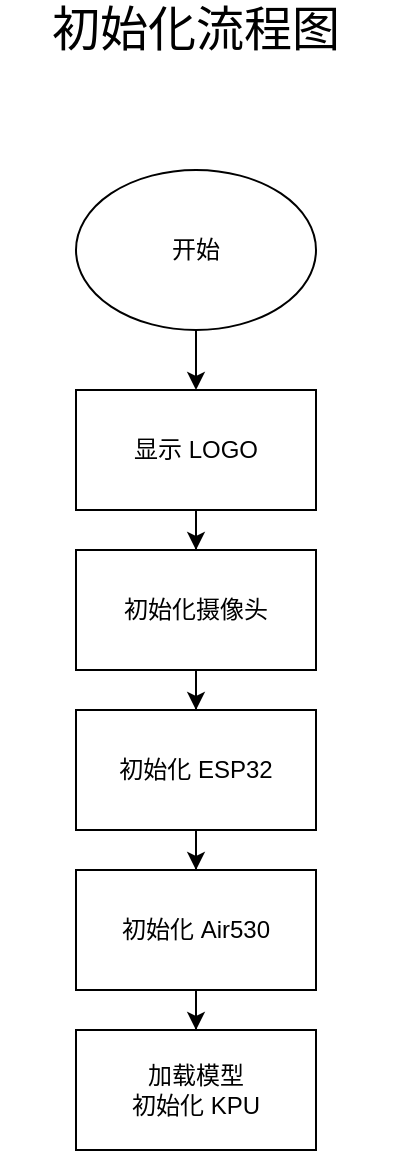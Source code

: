 <mxfile version="13.1.3">
    <diagram id="6hGFLwfOUW9BJ-s0fimq" name="Page-1">
        <mxGraphModel dx="897" dy="824" grid="1" gridSize="10" guides="1" tooltips="1" connect="1" arrows="1" fold="1" page="1" pageScale="1" pageWidth="827" pageHeight="1169" math="0" shadow="0">
            <root>
                <mxCell id="0"/>
                <mxCell id="1" parent="0"/>
                <mxCell id="12" value="" style="edgeStyle=orthogonalEdgeStyle;rounded=0;orthogonalLoop=1;jettySize=auto;html=1;" edge="1" parent="1" source="2" target="5">
                    <mxGeometry relative="1" as="geometry"/>
                </mxCell>
                <mxCell id="2" value="开始" style="ellipse;whiteSpace=wrap;html=1;" vertex="1" parent="1">
                    <mxGeometry x="354" y="120" width="120" height="80" as="geometry"/>
                </mxCell>
                <mxCell id="13" value="" style="edgeStyle=orthogonalEdgeStyle;rounded=0;orthogonalLoop=1;jettySize=auto;html=1;" edge="1" parent="1" source="5" target="6">
                    <mxGeometry relative="1" as="geometry"/>
                </mxCell>
                <mxCell id="5" value="显示 LOGO" style="rounded=0;whiteSpace=wrap;html=1;" vertex="1" parent="1">
                    <mxGeometry x="354" y="230" width="120" height="60" as="geometry"/>
                </mxCell>
                <mxCell id="14" value="" style="edgeStyle=orthogonalEdgeStyle;rounded=0;orthogonalLoop=1;jettySize=auto;html=1;" edge="1" parent="1" source="6" target="9">
                    <mxGeometry relative="1" as="geometry"/>
                </mxCell>
                <mxCell id="6" value="初始化摄像头" style="rounded=0;whiteSpace=wrap;html=1;" vertex="1" parent="1">
                    <mxGeometry x="354" y="310" width="120" height="60" as="geometry"/>
                </mxCell>
                <mxCell id="15" value="" style="edgeStyle=orthogonalEdgeStyle;rounded=0;orthogonalLoop=1;jettySize=auto;html=1;" edge="1" parent="1" source="9" target="10">
                    <mxGeometry relative="1" as="geometry"/>
                </mxCell>
                <mxCell id="9" value="初始化 ESP32" style="rounded=0;whiteSpace=wrap;html=1;" vertex="1" parent="1">
                    <mxGeometry x="354" y="390" width="120" height="60" as="geometry"/>
                </mxCell>
                <mxCell id="16" value="" style="edgeStyle=orthogonalEdgeStyle;rounded=0;orthogonalLoop=1;jettySize=auto;html=1;" edge="1" parent="1" source="10" target="11">
                    <mxGeometry relative="1" as="geometry"/>
                </mxCell>
                <mxCell id="10" value="初始化 Air530" style="rounded=0;whiteSpace=wrap;html=1;" vertex="1" parent="1">
                    <mxGeometry x="354" y="470" width="120" height="60" as="geometry"/>
                </mxCell>
                <mxCell id="11" value="加载模型&lt;br&gt;初始化 KPU" style="rounded=0;whiteSpace=wrap;html=1;" vertex="1" parent="1">
                    <mxGeometry x="354" y="550" width="120" height="60" as="geometry"/>
                </mxCell>
                <mxCell id="17" value="&lt;font style=&quot;font-size: 24px&quot;&gt;初始化流程图&lt;/font&gt;" style="text;html=1;strokeColor=none;fillColor=none;align=center;verticalAlign=middle;whiteSpace=wrap;rounded=0;" vertex="1" parent="1">
                    <mxGeometry x="316" y="40" width="196" height="20" as="geometry"/>
                </mxCell>
            </root>
        </mxGraphModel>
    </diagram>
</mxfile>